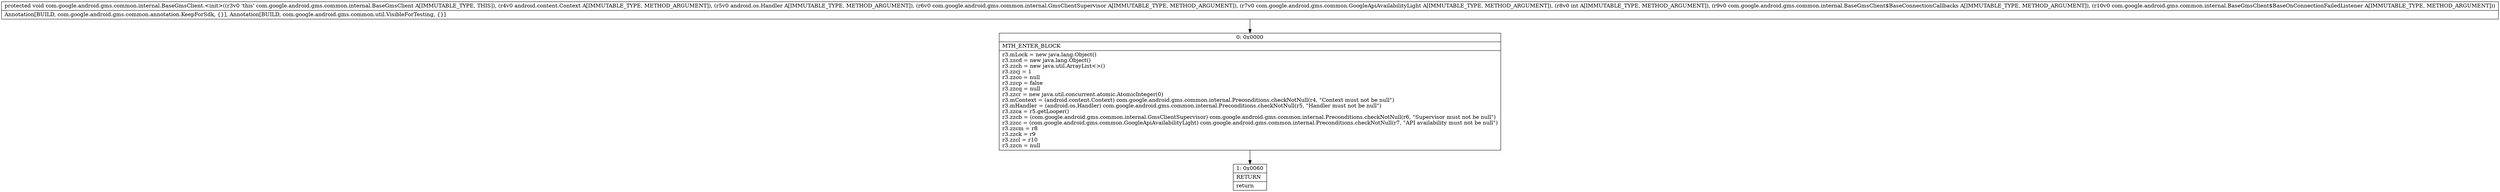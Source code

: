 digraph "CFG forcom.google.android.gms.common.internal.BaseGmsClient.\<init\>(Landroid\/content\/Context;Landroid\/os\/Handler;Lcom\/google\/android\/gms\/common\/internal\/GmsClientSupervisor;Lcom\/google\/android\/gms\/common\/GoogleApiAvailabilityLight;ILcom\/google\/android\/gms\/common\/internal\/BaseGmsClient$BaseConnectionCallbacks;Lcom\/google\/android\/gms\/common\/internal\/BaseGmsClient$BaseOnConnectionFailedListener;)V" {
Node_0 [shape=record,label="{0\:\ 0x0000|MTH_ENTER_BLOCK\l|r3.mLock = new java.lang.Object()\lr3.zzcd = new java.lang.Object()\lr3.zzch = new java.util.ArrayList\<\>()\lr3.zzcj = 1\lr3.zzco = null\lr3.zzcp = false\lr3.zzcq = null\lr3.zzcr = new java.util.concurrent.atomic.AtomicInteger(0)\lr3.mContext = (android.content.Context) com.google.android.gms.common.internal.Preconditions.checkNotNull(r4, \"Context must not be null\")\lr3.mHandler = (android.os.Handler) com.google.android.gms.common.internal.Preconditions.checkNotNull(r5, \"Handler must not be null\")\lr3.zzca = r5.getLooper()\lr3.zzcb = (com.google.android.gms.common.internal.GmsClientSupervisor) com.google.android.gms.common.internal.Preconditions.checkNotNull(r6, \"Supervisor must not be null\")\lr3.zzcc = (com.google.android.gms.common.GoogleApiAvailabilityLight) com.google.android.gms.common.internal.Preconditions.checkNotNull(r7, \"API availability must not be null\")\lr3.zzcm = r8\lr3.zzck = r9\lr3.zzcl = r10\lr3.zzcn = null\l}"];
Node_1 [shape=record,label="{1\:\ 0x0060|RETURN\l|return\l}"];
MethodNode[shape=record,label="{protected void com.google.android.gms.common.internal.BaseGmsClient.\<init\>((r3v0 'this' com.google.android.gms.common.internal.BaseGmsClient A[IMMUTABLE_TYPE, THIS]), (r4v0 android.content.Context A[IMMUTABLE_TYPE, METHOD_ARGUMENT]), (r5v0 android.os.Handler A[IMMUTABLE_TYPE, METHOD_ARGUMENT]), (r6v0 com.google.android.gms.common.internal.GmsClientSupervisor A[IMMUTABLE_TYPE, METHOD_ARGUMENT]), (r7v0 com.google.android.gms.common.GoogleApiAvailabilityLight A[IMMUTABLE_TYPE, METHOD_ARGUMENT]), (r8v0 int A[IMMUTABLE_TYPE, METHOD_ARGUMENT]), (r9v0 com.google.android.gms.common.internal.BaseGmsClient$BaseConnectionCallbacks A[IMMUTABLE_TYPE, METHOD_ARGUMENT]), (r10v0 com.google.android.gms.common.internal.BaseGmsClient$BaseOnConnectionFailedListener A[IMMUTABLE_TYPE, METHOD_ARGUMENT]))  | Annotation[BUILD, com.google.android.gms.common.annotation.KeepForSdk, \{\}], Annotation[BUILD, com.google.android.gms.common.util.VisibleForTesting, \{\}]\l}"];
MethodNode -> Node_0;
Node_0 -> Node_1;
}

